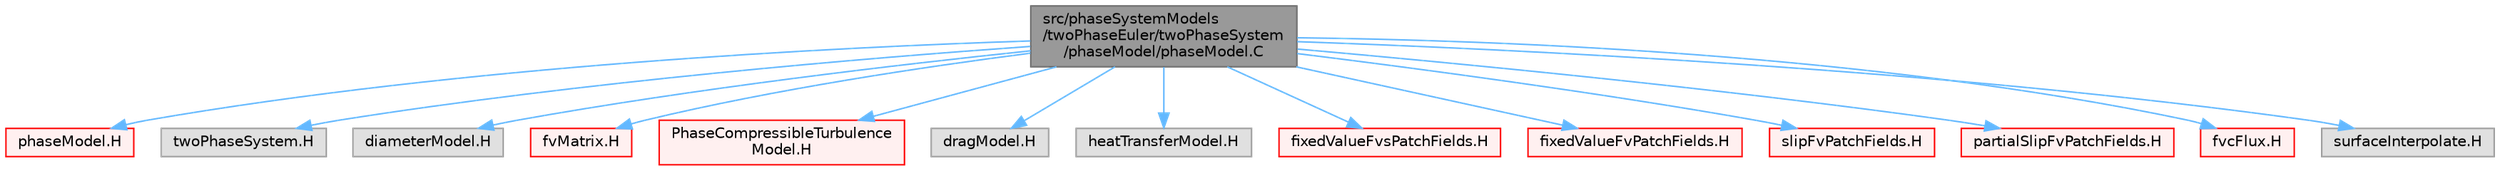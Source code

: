 digraph "src/phaseSystemModels/twoPhaseEuler/twoPhaseSystem/phaseModel/phaseModel.C"
{
 // LATEX_PDF_SIZE
  bgcolor="transparent";
  edge [fontname=Helvetica,fontsize=10,labelfontname=Helvetica,labelfontsize=10];
  node [fontname=Helvetica,fontsize=10,shape=box,height=0.2,width=0.4];
  Node1 [id="Node000001",label="src/phaseSystemModels\l/twoPhaseEuler/twoPhaseSystem\l/phaseModel/phaseModel.C",height=0.2,width=0.4,color="gray40", fillcolor="grey60", style="filled", fontcolor="black",tooltip=" "];
  Node1 -> Node2 [id="edge1_Node000001_Node000002",color="steelblue1",style="solid",tooltip=" "];
  Node2 [id="Node000002",label="phaseModel.H",height=0.2,width=0.4,color="red", fillcolor="#FFF0F0", style="filled",URL="$src_2phaseSystemModels_2twoPhaseEuler_2twoPhaseSystem_2phaseModel_2phaseModel_8H.html",tooltip=" "];
  Node1 -> Node394 [id="edge2_Node000001_Node000394",color="steelblue1",style="solid",tooltip=" "];
  Node394 [id="Node000394",label="twoPhaseSystem.H",height=0.2,width=0.4,color="grey60", fillcolor="#E0E0E0", style="filled",tooltip=" "];
  Node1 -> Node395 [id="edge3_Node000001_Node000395",color="steelblue1",style="solid",tooltip=" "];
  Node395 [id="Node000395",label="diameterModel.H",height=0.2,width=0.4,color="grey60", fillcolor="#E0E0E0", style="filled",tooltip=" "];
  Node1 -> Node396 [id="edge4_Node000001_Node000396",color="steelblue1",style="solid",tooltip=" "];
  Node396 [id="Node000396",label="fvMatrix.H",height=0.2,width=0.4,color="red", fillcolor="#FFF0F0", style="filled",URL="$fvMatrix_8H.html",tooltip=" "];
  Node1 -> Node403 [id="edge5_Node000001_Node000403",color="steelblue1",style="solid",tooltip=" "];
  Node403 [id="Node000403",label="PhaseCompressibleTurbulence\lModel.H",height=0.2,width=0.4,color="red", fillcolor="#FFF0F0", style="filled",URL="$PhaseCompressibleTurbulenceModel_8H.html",tooltip=" "];
  Node1 -> Node413 [id="edge6_Node000001_Node000413",color="steelblue1",style="solid",tooltip=" "];
  Node413 [id="Node000413",label="dragModel.H",height=0.2,width=0.4,color="grey60", fillcolor="#E0E0E0", style="filled",tooltip=" "];
  Node1 -> Node414 [id="edge7_Node000001_Node000414",color="steelblue1",style="solid",tooltip=" "];
  Node414 [id="Node000414",label="heatTransferModel.H",height=0.2,width=0.4,color="grey60", fillcolor="#E0E0E0", style="filled",tooltip=" "];
  Node1 -> Node415 [id="edge8_Node000001_Node000415",color="steelblue1",style="solid",tooltip=" "];
  Node415 [id="Node000415",label="fixedValueFvsPatchFields.H",height=0.2,width=0.4,color="red", fillcolor="#FFF0F0", style="filled",URL="$fixedValueFvsPatchFields_8H.html",tooltip=" "];
  Node1 -> Node417 [id="edge9_Node000001_Node000417",color="steelblue1",style="solid",tooltip=" "];
  Node417 [id="Node000417",label="fixedValueFvPatchFields.H",height=0.2,width=0.4,color="red", fillcolor="#FFF0F0", style="filled",URL="$fixedValueFvPatchFields_8H.html",tooltip=" "];
  Node1 -> Node419 [id="edge10_Node000001_Node000419",color="steelblue1",style="solid",tooltip=" "];
  Node419 [id="Node000419",label="slipFvPatchFields.H",height=0.2,width=0.4,color="red", fillcolor="#FFF0F0", style="filled",URL="$slipFvPatchFields_8H.html",tooltip=" "];
  Node1 -> Node425 [id="edge11_Node000001_Node000425",color="steelblue1",style="solid",tooltip=" "];
  Node425 [id="Node000425",label="partialSlipFvPatchFields.H",height=0.2,width=0.4,color="red", fillcolor="#FFF0F0", style="filled",URL="$partialSlipFvPatchFields_8H.html",tooltip=" "];
  Node1 -> Node427 [id="edge12_Node000001_Node000427",color="steelblue1",style="solid",tooltip=" "];
  Node427 [id="Node000427",label="fvcFlux.H",height=0.2,width=0.4,color="red", fillcolor="#FFF0F0", style="filled",URL="$fvcFlux_8H.html",tooltip="Calculate the face-flux of the given field."];
  Node1 -> Node428 [id="edge13_Node000001_Node000428",color="steelblue1",style="solid",tooltip=" "];
  Node428 [id="Node000428",label="surfaceInterpolate.H",height=0.2,width=0.4,color="grey60", fillcolor="#E0E0E0", style="filled",tooltip=" "];
}
